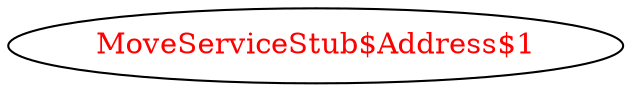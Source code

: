 digraph dependencyGraph {
 concentrate=true;
 ranksep="2.0";
 rankdir="LR"; 
 splines="ortho";
"MoveServiceStub$Address$1" [fontcolor="red"];
}